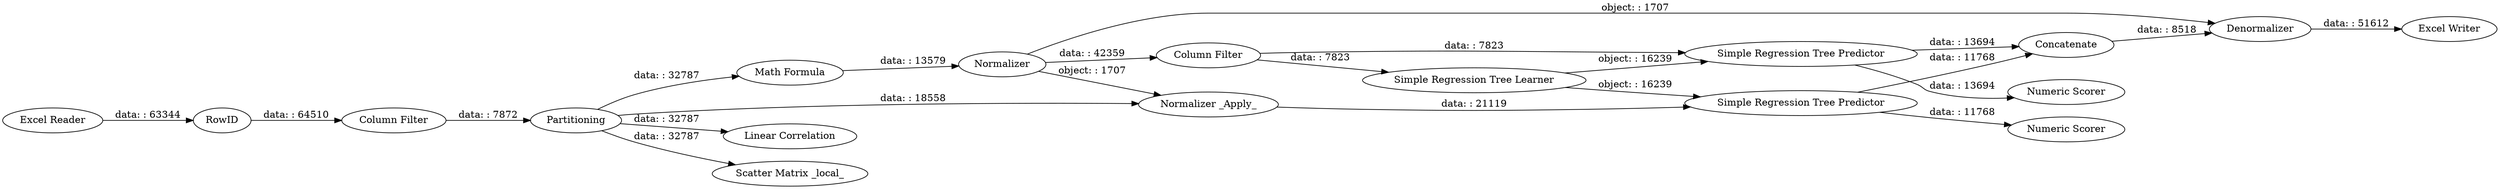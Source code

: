 digraph {
	"5927375257136702017_3" [label=Partitioning]
	"5927375257136702017_41" [label="Math Formula"]
	"5927375257136702017_35" [label=RowID]
	"5927375257136702017_34" [label="Column Filter"]
	"5927375257136702017_37" [label=Denormalizer]
	"5927375257136702017_33" [label=Normalizer]
	"5927375257136702017_42" [label="Column Filter"]
	"5927375257136702017_40" [label="Linear Correlation"]
	"5927375257136702017_28" [label="Simple Regression Tree Predictor"]
	"5927375257136702017_4" [label="Simple Regression Tree Learner"]
	"5927375257136702017_27" [label=Concatenate]
	"5927375257136702017_26" [label="Excel Writer"]
	"5927375257136702017_39" [label="Numeric Scorer"]
	"5927375257136702017_29" [label="Numeric Scorer"]
	"5927375257136702017_24" [label="Excel Reader"]
	"5927375257136702017_38" [label="Simple Regression Tree Predictor"]
	"5927375257136702017_32" [label="Scatter Matrix _local_"]
	"5927375257136702017_36" [label="Normalizer _Apply_"]
	"5927375257136702017_28" -> "5927375257136702017_29" [label="data: : 13694"]
	"5927375257136702017_36" -> "5927375257136702017_38" [label="data: : 21119"]
	"5927375257136702017_33" -> "5927375257136702017_37" [label="object: : 1707"]
	"5927375257136702017_42" -> "5927375257136702017_4" [label="data: : 7823"]
	"5927375257136702017_33" -> "5927375257136702017_36" [label="object: : 1707"]
	"5927375257136702017_33" -> "5927375257136702017_42" [label="data: : 42359"]
	"5927375257136702017_3" -> "5927375257136702017_41" [label="data: : 32787"]
	"5927375257136702017_28" -> "5927375257136702017_27" [label="data: : 13694"]
	"5927375257136702017_34" -> "5927375257136702017_3" [label="data: : 7872"]
	"5927375257136702017_38" -> "5927375257136702017_27" [label="data: : 11768"]
	"5927375257136702017_42" -> "5927375257136702017_28" [label="data: : 7823"]
	"5927375257136702017_35" -> "5927375257136702017_34" [label="data: : 64510"]
	"5927375257136702017_3" -> "5927375257136702017_32" [label="data: : 32787"]
	"5927375257136702017_27" -> "5927375257136702017_37" [label="data: : 8518"]
	"5927375257136702017_4" -> "5927375257136702017_28" [label="object: : 16239"]
	"5927375257136702017_41" -> "5927375257136702017_33" [label="data: : 13579"]
	"5927375257136702017_3" -> "5927375257136702017_40" [label="data: : 32787"]
	"5927375257136702017_37" -> "5927375257136702017_26" [label="data: : 51612"]
	"5927375257136702017_4" -> "5927375257136702017_38" [label="object: : 16239"]
	"5927375257136702017_38" -> "5927375257136702017_39" [label="data: : 11768"]
	"5927375257136702017_3" -> "5927375257136702017_36" [label="data: : 18558"]
	"5927375257136702017_24" -> "5927375257136702017_35" [label="data: : 63344"]
	rankdir=LR
}
